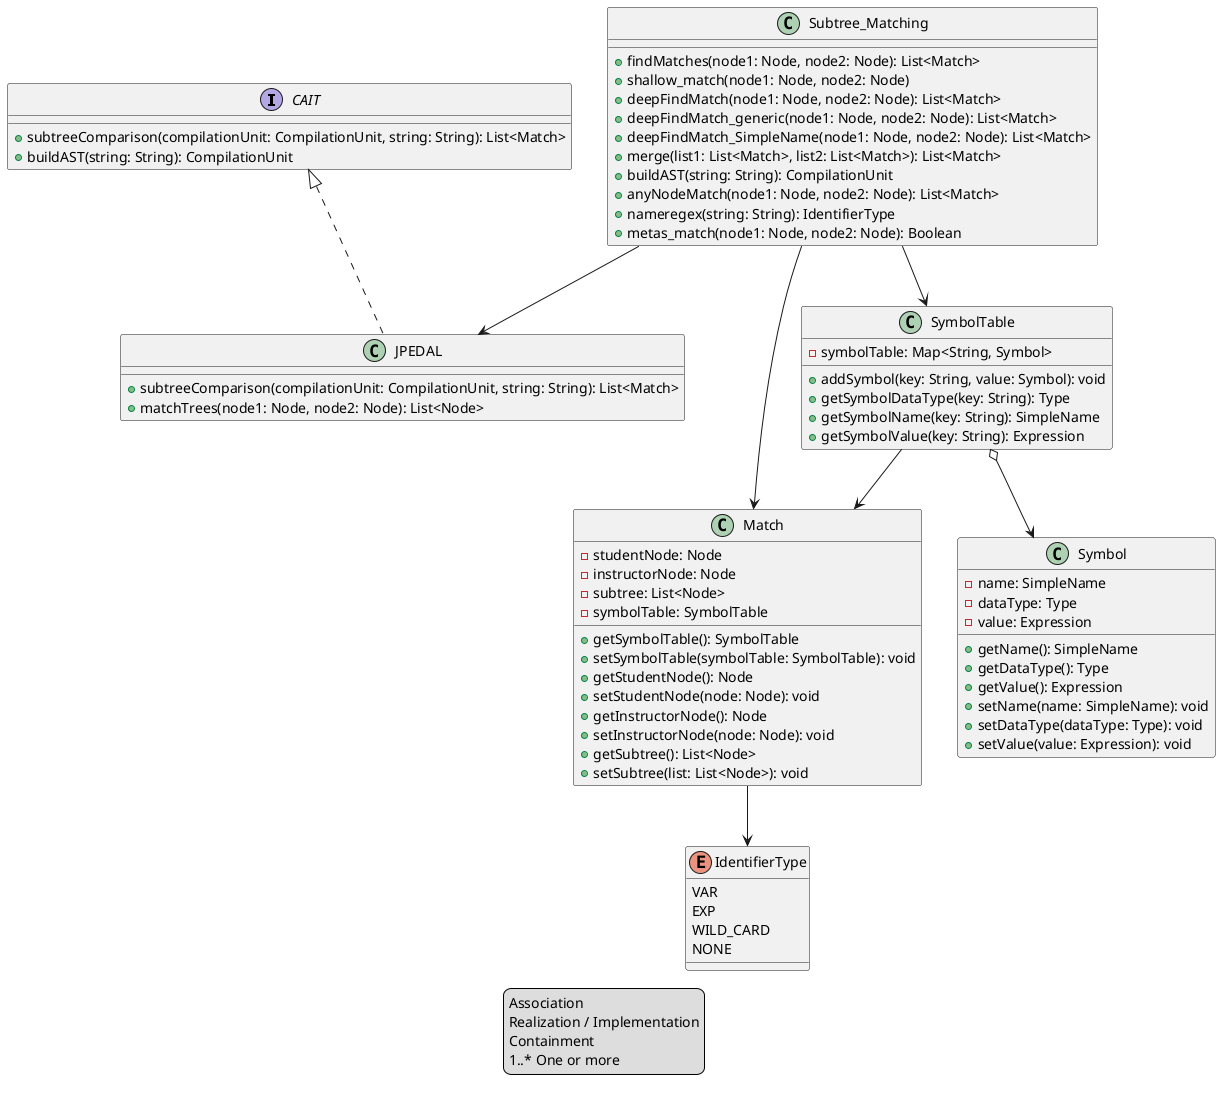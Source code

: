 @startuml CAIT

legend
  Association
  Realization / Implementation
  Containment
  1..* One or more
endlegend

interface CAIT {
    + subtreeComparison(compilationUnit: CompilationUnit, string: String): List<Match>
    + buildAST(string: String): CompilationUnit
}

class JPEDAL {
    + subtreeComparison(compilationUnit: CompilationUnit, string: String): List<Match>
    + matchTrees(node1: Node, node2: Node): List<Node>
}

class Subtree_Matching {
    + findMatches(node1: Node, node2: Node): List<Match>
    + shallow_match(node1: Node, node2: Node)
    + deepFindMatch(node1: Node, node2: Node): List<Match>
    + deepFindMatch_generic(node1: Node, node2: Node): List<Match>
    + deepFindMatch_SimpleName(node1: Node, node2: Node): List<Match>
    + merge(list1: List<Match>, list2: List<Match>): List<Match>
    + buildAST(string: String): CompilationUnit
    + anyNodeMatch(node1: Node, node2: Node): List<Match>
    + nameregex(string: String): IdentifierType
    + metas_match(node1: Node, node2: Node): Boolean
}

class Match {
    - studentNode: Node
    - instructorNode: Node
    - subtree: List<Node>
    - symbolTable: SymbolTable
    + getSymbolTable(): SymbolTable
    + setSymbolTable(symbolTable: SymbolTable): void
    + getStudentNode(): Node
    + setStudentNode(node: Node): void
    + getInstructorNode(): Node
    + setInstructorNode(node: Node): void
    + getSubtree(): List<Node>
    + setSubtree(list: List<Node>): void
}

class SymbolTable {
    - symbolTable: Map<String, Symbol>
    + addSymbol(key: String, value: Symbol): void
    + getSymbolDataType(key: String): Type
    + getSymbolName(key: String): SimpleName
    + getSymbolValue(key: String): Expression
}

class Symbol {
    - name: SimpleName
    - dataType: Type
    - value: Expression
    + getName(): SimpleName
    + getDataType(): Type
    + getValue(): Expression
    + setName(name: SimpleName): void
    + setDataType(dataType: Type): void
    + setValue(value: Expression): void
}

enum IdentifierType {
    VAR
    EXP
    WILD_CARD
    NONE
}

CAIT <|.. JPEDAL
Subtree_Matching --> JPEDAL
Subtree_Matching --> Match
Subtree_Matching --> SymbolTable
SymbolTable --> Match
SymbolTable o--> Symbol
Match --> IdentifierType

@enduml